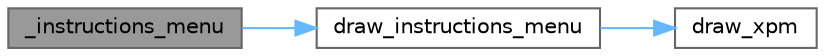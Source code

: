 digraph "_instructions_menu"
{
 // LATEX_PDF_SIZE
  bgcolor="transparent";
  edge [fontname=Helvetica,fontsize=10,labelfontname=Helvetica,labelfontsize=10];
  node [fontname=Helvetica,fontsize=10,shape=box,height=0.2,width=0.4];
  rankdir="LR";
  Node1 [label="_instructions_menu",height=0.2,width=0.4,color="gray40", fillcolor="grey60", style="filled", fontcolor="black",tooltip="This function calls the specific draw function to draw the instruction menu."];
  Node1 -> Node2 [color="steelblue1",style="solid"];
  Node2 [label="draw_instructions_menu",height=0.2,width=0.4,color="grey40", fillcolor="white", style="filled",URL="$display_8c.html#ad591a81c7dd7fe49e0732eee1c55c725",tooltip="This function displays the \"instructions menu\" image on the screen."];
  Node2 -> Node3 [color="steelblue1",style="solid"];
  Node3 [label="draw_xpm",height=0.2,width=0.4,color="grey40", fillcolor="white", style="filled",URL="$video_8c.html#af110146e2c41a581c0d543ed7eb61f37",tooltip="This function prints a xmp image to the display."];
}
